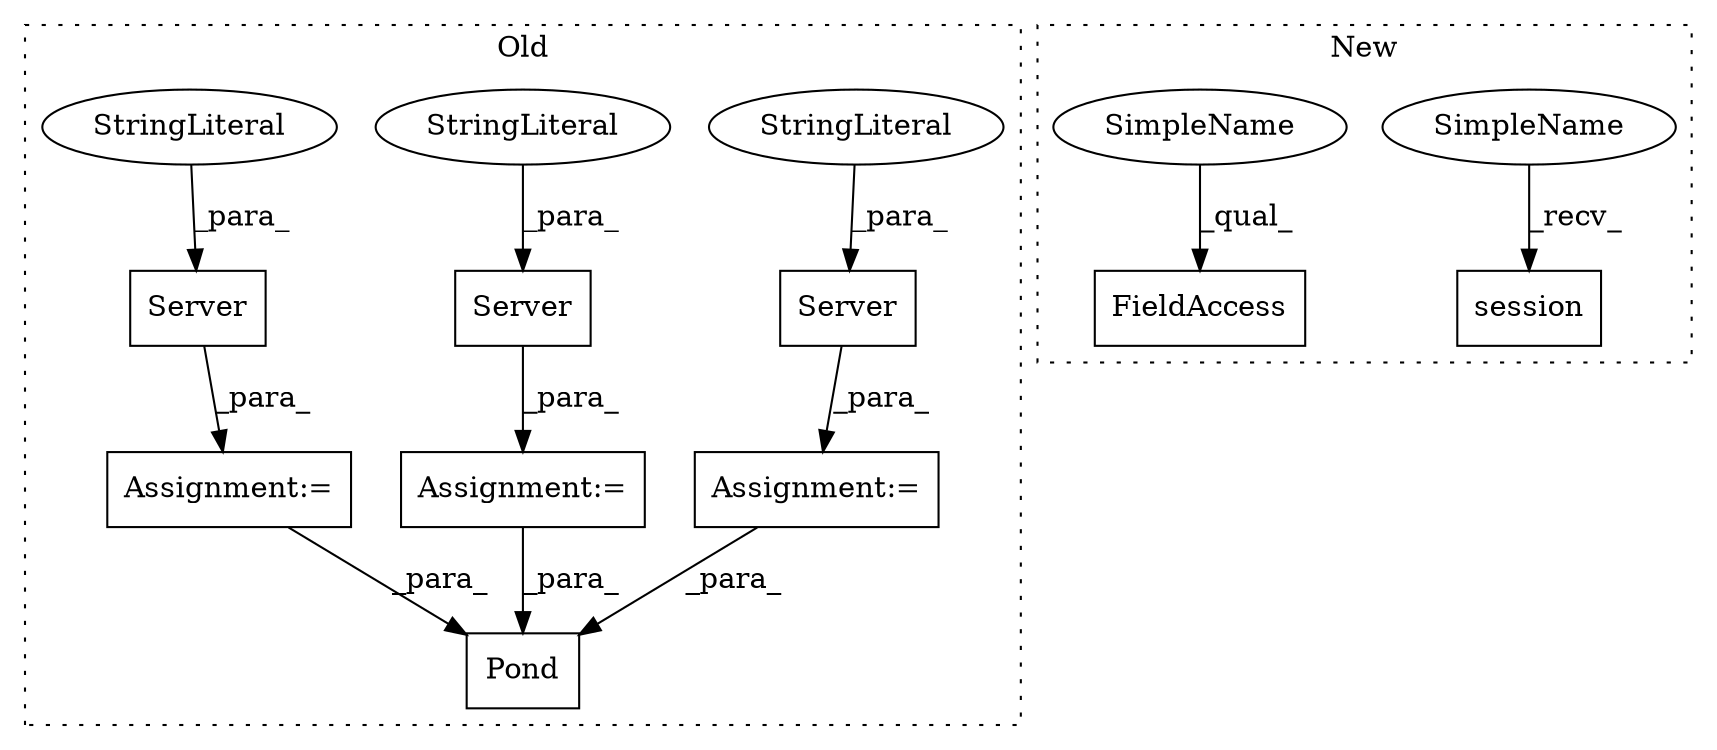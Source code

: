 digraph G {
subgraph cluster0 {
1 [label="Pond" a="32" s="2092,2128" l="5,1" shape="box"];
4 [label="Server" a="32" s="2025,2078" l="7,1" shape="box"];
5 [label="StringLiteral" a="45" s="2032" l="46" shape="ellipse"];
6 [label="Server" a="32" s="1947,2000" l="7,1" shape="box"];
7 [label="StringLiteral" a="45" s="1954" l="46" shape="ellipse"];
8 [label="Server" a="32" s="1877,1930" l="7,1" shape="box"];
9 [label="StringLiteral" a="45" s="1884" l="46" shape="ellipse"];
10 [label="Assignment:=" a="7" s="1946" l="1" shape="box"];
11 [label="Assignment:=" a="7" s="1876" l="1" shape="box"];
12 [label="Assignment:=" a="7" s="2024" l="1" shape="box"];
label = "Old";
style="dotted";
}
subgraph cluster1 {
2 [label="session" a="32" s="1823" l="9" shape="box"];
3 [label="FieldAccess" a="22" s="1530" l="14" shape="box"];
13 [label="SimpleName" a="42" s="1816" l="6" shape="ellipse"];
14 [label="SimpleName" a="42" s="1530" l="6" shape="ellipse"];
label = "New";
style="dotted";
}
4 -> 12 [label="_para_"];
5 -> 4 [label="_para_"];
6 -> 10 [label="_para_"];
7 -> 6 [label="_para_"];
8 -> 11 [label="_para_"];
9 -> 8 [label="_para_"];
10 -> 1 [label="_para_"];
11 -> 1 [label="_para_"];
12 -> 1 [label="_para_"];
13 -> 2 [label="_recv_"];
14 -> 3 [label="_qual_"];
}
